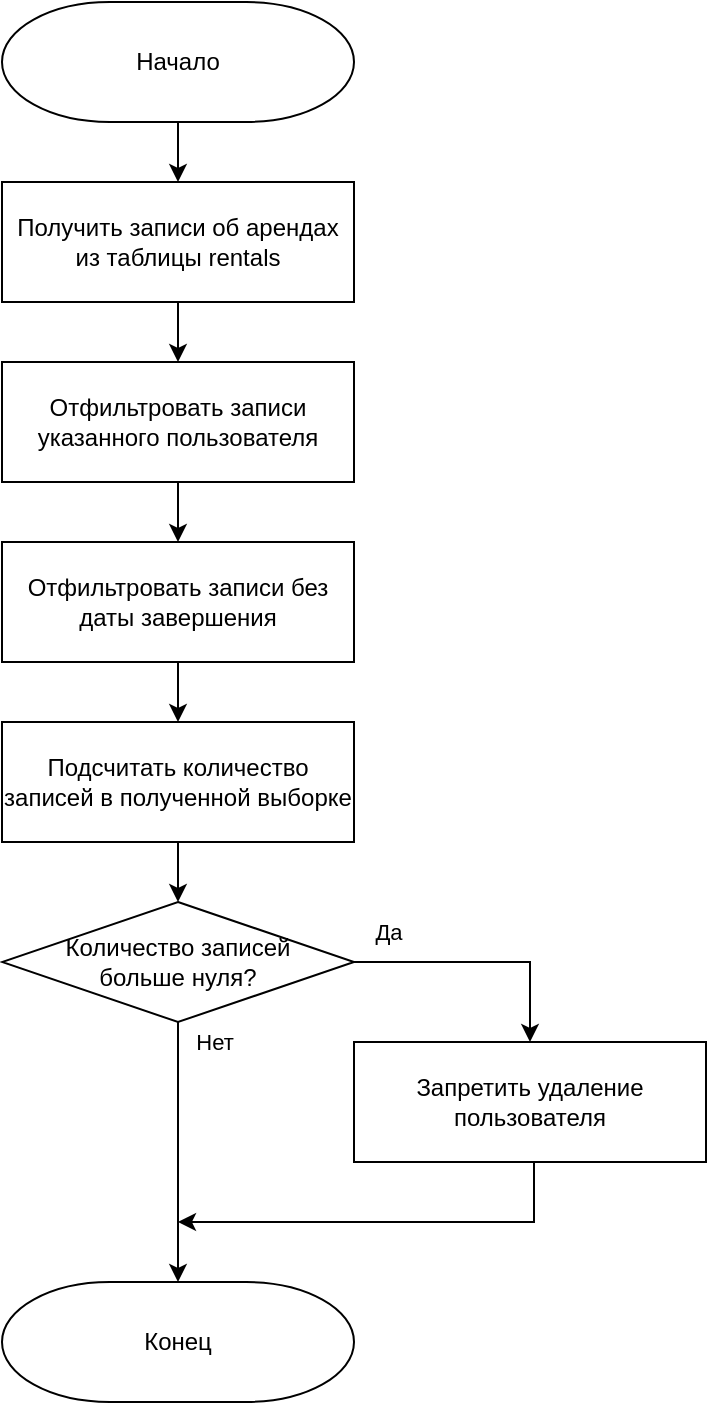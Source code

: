 <mxfile version="21.2.2" type="device">
  <diagram name="Страница 1" id="ejpkXvqlyKvUXjdlBo89">
    <mxGraphModel dx="753" dy="482" grid="1" gridSize="10" guides="1" tooltips="1" connect="1" arrows="1" fold="1" page="1" pageScale="1" pageWidth="827" pageHeight="1169" math="0" shadow="0">
      <root>
        <mxCell id="0" />
        <mxCell id="1" parent="0" />
        <mxCell id="xNc06LyHtbODwywAE4IK-17" style="edgeStyle=orthogonalEdgeStyle;rounded=0;orthogonalLoop=1;jettySize=auto;html=1;exitX=0.5;exitY=1;exitDx=0;exitDy=0;exitPerimeter=0;entryX=0.5;entryY=0;entryDx=0;entryDy=0;" parent="1" source="xNc06LyHtbODwywAE4IK-1" target="xNc06LyHtbODwywAE4IK-2" edge="1">
          <mxGeometry relative="1" as="geometry" />
        </mxCell>
        <mxCell id="xNc06LyHtbODwywAE4IK-1" value="Начало" style="strokeWidth=1;html=1;shape=mxgraph.flowchart.terminator;whiteSpace=wrap;" parent="1" vertex="1">
          <mxGeometry x="324" y="10" width="176" height="60" as="geometry" />
        </mxCell>
        <mxCell id="xNc06LyHtbODwywAE4IK-16" style="edgeStyle=orthogonalEdgeStyle;rounded=0;orthogonalLoop=1;jettySize=auto;html=1;exitX=0.5;exitY=1;exitDx=0;exitDy=0;entryX=0.5;entryY=0;entryDx=0;entryDy=0;" parent="1" source="xNc06LyHtbODwywAE4IK-2" target="xNc06LyHtbODwywAE4IK-5" edge="1">
          <mxGeometry relative="1" as="geometry" />
        </mxCell>
        <mxCell id="xNc06LyHtbODwywAE4IK-2" value="Получить записи об арендах из таблицы rentals" style="rounded=0;whiteSpace=wrap;html=1;absoluteArcSize=1;arcSize=14;strokeWidth=1;" parent="1" vertex="1">
          <mxGeometry x="324" y="100" width="176" height="60" as="geometry" />
        </mxCell>
        <mxCell id="xNc06LyHtbODwywAE4IK-14" style="edgeStyle=orthogonalEdgeStyle;rounded=0;orthogonalLoop=1;jettySize=auto;html=1;exitX=0.5;exitY=1;exitDx=0;exitDy=0;" parent="1" source="xNc06LyHtbODwywAE4IK-4" target="xNc06LyHtbODwywAE4IK-6" edge="1">
          <mxGeometry relative="1" as="geometry" />
        </mxCell>
        <mxCell id="xNc06LyHtbODwywAE4IK-4" value="Отфильтровать записи без даты завершения" style="rounded=0;whiteSpace=wrap;html=1;absoluteArcSize=1;arcSize=14;strokeWidth=1;" parent="1" vertex="1">
          <mxGeometry x="324" y="280" width="176" height="60" as="geometry" />
        </mxCell>
        <mxCell id="xNc06LyHtbODwywAE4IK-15" style="edgeStyle=orthogonalEdgeStyle;rounded=0;orthogonalLoop=1;jettySize=auto;html=1;exitX=0.5;exitY=1;exitDx=0;exitDy=0;entryX=0.5;entryY=0;entryDx=0;entryDy=0;" parent="1" source="xNc06LyHtbODwywAE4IK-5" target="xNc06LyHtbODwywAE4IK-4" edge="1">
          <mxGeometry relative="1" as="geometry" />
        </mxCell>
        <mxCell id="xNc06LyHtbODwywAE4IK-5" value="Отфильтровать записи указанного пользователя" style="rounded=0;whiteSpace=wrap;html=1;absoluteArcSize=1;arcSize=14;strokeWidth=1;" parent="1" vertex="1">
          <mxGeometry x="324" y="190" width="176" height="60" as="geometry" />
        </mxCell>
        <mxCell id="xNc06LyHtbODwywAE4IK-13" style="edgeStyle=orthogonalEdgeStyle;rounded=0;orthogonalLoop=1;jettySize=auto;html=1;exitX=0.5;exitY=1;exitDx=0;exitDy=0;entryX=0.5;entryY=0;entryDx=0;entryDy=0;entryPerimeter=0;" parent="1" source="xNc06LyHtbODwywAE4IK-6" target="xNc06LyHtbODwywAE4IK-7" edge="1">
          <mxGeometry relative="1" as="geometry" />
        </mxCell>
        <mxCell id="xNc06LyHtbODwywAE4IK-6" value="Подсчитать количество записей в полученной выборке" style="rounded=0;whiteSpace=wrap;html=1;absoluteArcSize=1;arcSize=14;strokeWidth=1;" parent="1" vertex="1">
          <mxGeometry x="324" y="370" width="176" height="60" as="geometry" />
        </mxCell>
        <mxCell id="xNc06LyHtbODwywAE4IK-10" style="edgeStyle=orthogonalEdgeStyle;rounded=0;orthogonalLoop=1;jettySize=auto;html=1;entryX=0.5;entryY=0;entryDx=0;entryDy=0;exitX=1;exitY=0.5;exitDx=0;exitDy=0;exitPerimeter=0;" parent="1" source="xNc06LyHtbODwywAE4IK-7" target="xNc06LyHtbODwywAE4IK-8" edge="1">
          <mxGeometry relative="1" as="geometry" />
        </mxCell>
        <mxCell id="xNc06LyHtbODwywAE4IK-11" value="Да" style="edgeLabel;html=1;align=center;verticalAlign=middle;resizable=0;points=[];" parent="xNc06LyHtbODwywAE4IK-10" vertex="1" connectable="0">
          <mxGeometry x="-0.853" y="2" relative="1" as="geometry">
            <mxPoint x="7" y="-13" as="offset" />
          </mxGeometry>
        </mxCell>
        <mxCell id="gOsZAmCAi2c3o4FHfemE-1" value="Нет" style="edgeLabel;html=1;align=center;verticalAlign=middle;resizable=0;points=[];" vertex="1" connectable="0" parent="xNc06LyHtbODwywAE4IK-10">
          <mxGeometry x="-0.853" y="2" relative="1" as="geometry">
            <mxPoint x="-80" y="42" as="offset" />
          </mxGeometry>
        </mxCell>
        <mxCell id="xNc06LyHtbODwywAE4IK-12" style="edgeStyle=orthogonalEdgeStyle;rounded=0;orthogonalLoop=1;jettySize=auto;html=1;exitX=0.5;exitY=1;exitDx=0;exitDy=0;exitPerimeter=0;entryX=0.5;entryY=0;entryDx=0;entryDy=0;entryPerimeter=0;" parent="1" source="xNc06LyHtbODwywAE4IK-7" target="xNc06LyHtbODwywAE4IK-9" edge="1">
          <mxGeometry relative="1" as="geometry" />
        </mxCell>
        <mxCell id="xNc06LyHtbODwywAE4IK-7" value="Количество записей&lt;br&gt;больше нуля?" style="strokeWidth=1;html=1;shape=mxgraph.flowchart.decision;whiteSpace=wrap;" parent="1" vertex="1">
          <mxGeometry x="324" y="460" width="176" height="60" as="geometry" />
        </mxCell>
        <mxCell id="gOsZAmCAi2c3o4FHfemE-7" style="edgeStyle=orthogonalEdgeStyle;rounded=0;orthogonalLoop=1;jettySize=auto;html=1;exitX=0.5;exitY=1;exitDx=0;exitDy=0;" edge="1" parent="1">
          <mxGeometry relative="1" as="geometry">
            <mxPoint x="590" y="590" as="sourcePoint" />
            <mxPoint x="412" y="620" as="targetPoint" />
            <Array as="points">
              <mxPoint x="590" y="620" />
            </Array>
          </mxGeometry>
        </mxCell>
        <mxCell id="xNc06LyHtbODwywAE4IK-8" value="Запретить удаление пользователя" style="rounded=0;whiteSpace=wrap;html=1;absoluteArcSize=1;arcSize=14;strokeWidth=1;" parent="1" vertex="1">
          <mxGeometry x="500" y="530" width="176" height="60" as="geometry" />
        </mxCell>
        <mxCell id="xNc06LyHtbODwywAE4IK-9" value="Конец" style="strokeWidth=1;html=1;shape=mxgraph.flowchart.terminator;whiteSpace=wrap;" parent="1" vertex="1">
          <mxGeometry x="324" y="650" width="176" height="60" as="geometry" />
        </mxCell>
      </root>
    </mxGraphModel>
  </diagram>
</mxfile>
